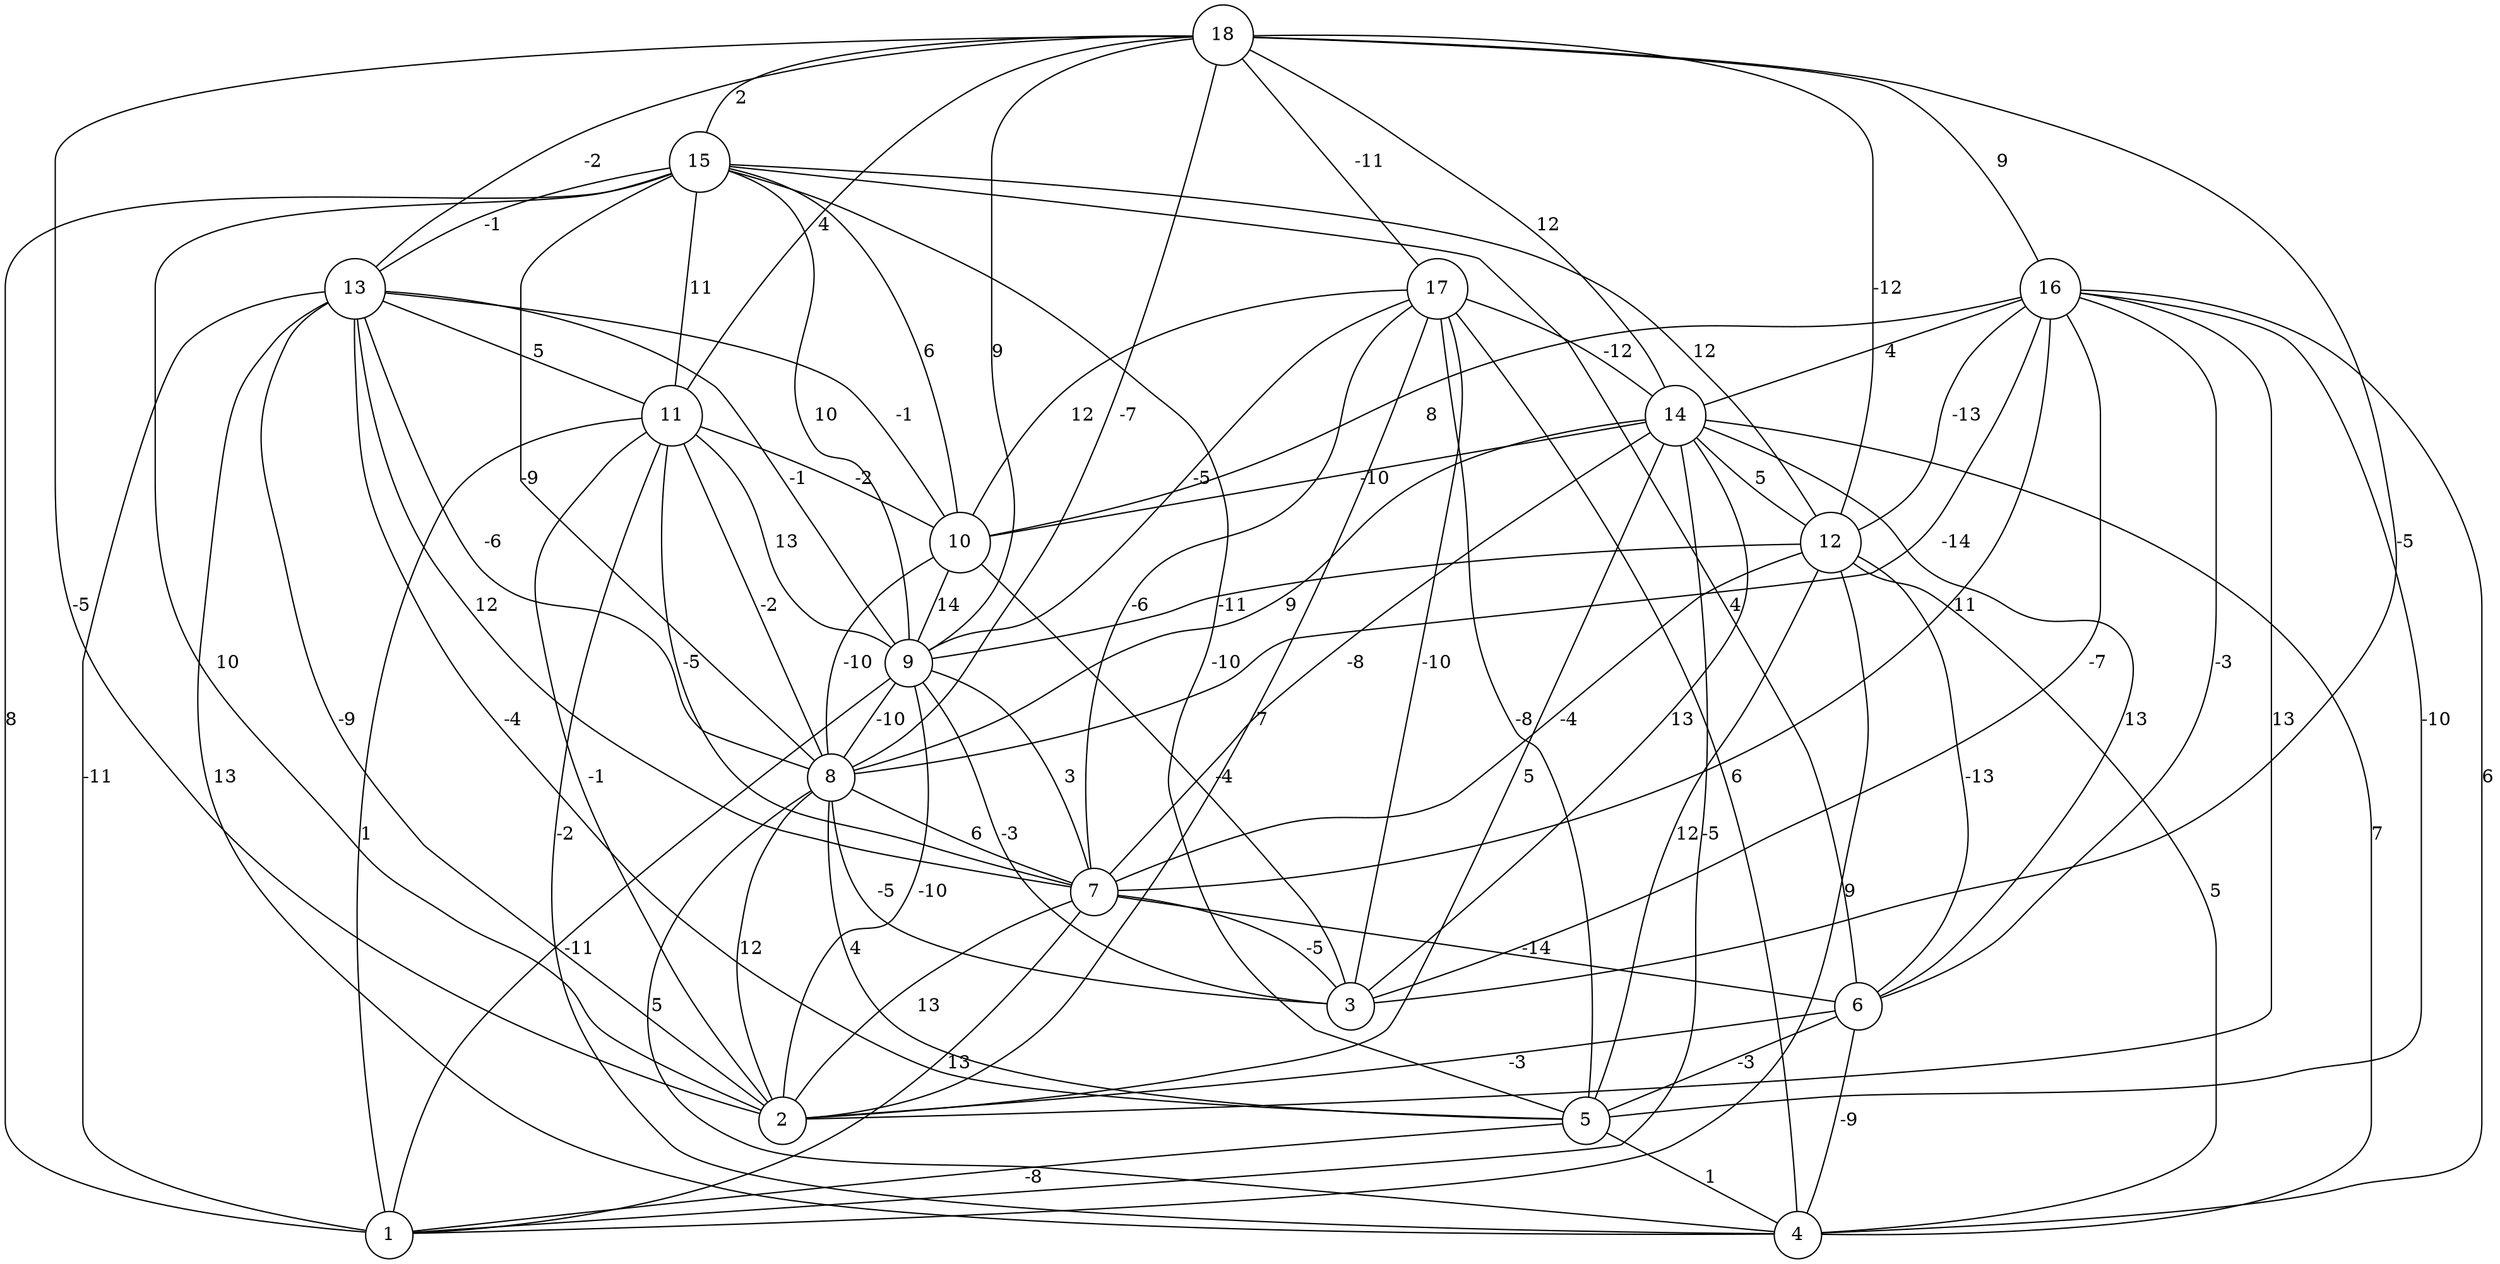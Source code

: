 graph { 
	 fontname="Helvetica,Arial,sans-serif" 
	 node [shape = circle]; 
	 18 -- 2 [label = "-5"];
	 18 -- 3 [label = "-5"];
	 18 -- 8 [label = "-7"];
	 18 -- 9 [label = "9"];
	 18 -- 11 [label = "4"];
	 18 -- 12 [label = "-12"];
	 18 -- 13 [label = "-2"];
	 18 -- 14 [label = "12"];
	 18 -- 15 [label = "2"];
	 18 -- 16 [label = "9"];
	 18 -- 17 [label = "-11"];
	 17 -- 2 [label = "7"];
	 17 -- 3 [label = "-10"];
	 17 -- 4 [label = "6"];
	 17 -- 5 [label = "-8"];
	 17 -- 7 [label = "-6"];
	 17 -- 9 [label = "-5"];
	 17 -- 10 [label = "12"];
	 17 -- 14 [label = "-12"];
	 16 -- 2 [label = "13"];
	 16 -- 3 [label = "-7"];
	 16 -- 4 [label = "6"];
	 16 -- 5 [label = "-10"];
	 16 -- 6 [label = "-3"];
	 16 -- 7 [label = "11"];
	 16 -- 8 [label = "-14"];
	 16 -- 10 [label = "8"];
	 16 -- 12 [label = "-13"];
	 16 -- 14 [label = "4"];
	 15 -- 1 [label = "8"];
	 15 -- 2 [label = "10"];
	 15 -- 5 [label = "-10"];
	 15 -- 6 [label = "4"];
	 15 -- 8 [label = "-9"];
	 15 -- 9 [label = "10"];
	 15 -- 10 [label = "6"];
	 15 -- 11 [label = "11"];
	 15 -- 12 [label = "12"];
	 15 -- 13 [label = "-1"];
	 14 -- 1 [label = "-5"];
	 14 -- 2 [label = "5"];
	 14 -- 3 [label = "13"];
	 14 -- 4 [label = "7"];
	 14 -- 6 [label = "13"];
	 14 -- 7 [label = "-8"];
	 14 -- 8 [label = "9"];
	 14 -- 10 [label = "-10"];
	 14 -- 12 [label = "5"];
	 13 -- 1 [label = "-11"];
	 13 -- 2 [label = "-9"];
	 13 -- 4 [label = "13"];
	 13 -- 5 [label = "-4"];
	 13 -- 7 [label = "12"];
	 13 -- 8 [label = "-6"];
	 13 -- 9 [label = "-1"];
	 13 -- 10 [label = "-1"];
	 13 -- 11 [label = "5"];
	 12 -- 1 [label = "9"];
	 12 -- 4 [label = "5"];
	 12 -- 5 [label = "12"];
	 12 -- 6 [label = "-13"];
	 12 -- 7 [label = "-4"];
	 12 -- 9 [label = "-11"];
	 11 -- 1 [label = "1"];
	 11 -- 2 [label = "-1"];
	 11 -- 4 [label = "-2"];
	 11 -- 7 [label = "-5"];
	 11 -- 8 [label = "-2"];
	 11 -- 9 [label = "13"];
	 11 -- 10 [label = "-2"];
	 10 -- 3 [label = "-4"];
	 10 -- 8 [label = "-10"];
	 10 -- 9 [label = "14"];
	 9 -- 1 [label = "-11"];
	 9 -- 2 [label = "-10"];
	 9 -- 3 [label = "-3"];
	 9 -- 7 [label = "3"];
	 9 -- 8 [label = "-10"];
	 8 -- 2 [label = "12"];
	 8 -- 3 [label = "-5"];
	 8 -- 4 [label = "5"];
	 8 -- 5 [label = "4"];
	 8 -- 7 [label = "6"];
	 7 -- 1 [label = "13"];
	 7 -- 2 [label = "13"];
	 7 -- 3 [label = "-5"];
	 7 -- 6 [label = "-14"];
	 6 -- 2 [label = "-3"];
	 6 -- 4 [label = "-9"];
	 6 -- 5 [label = "-3"];
	 5 -- 1 [label = "-8"];
	 5 -- 4 [label = "1"];
	 1;
	 2;
	 3;
	 4;
	 5;
	 6;
	 7;
	 8;
	 9;
	 10;
	 11;
	 12;
	 13;
	 14;
	 15;
	 16;
	 17;
	 18;
}
